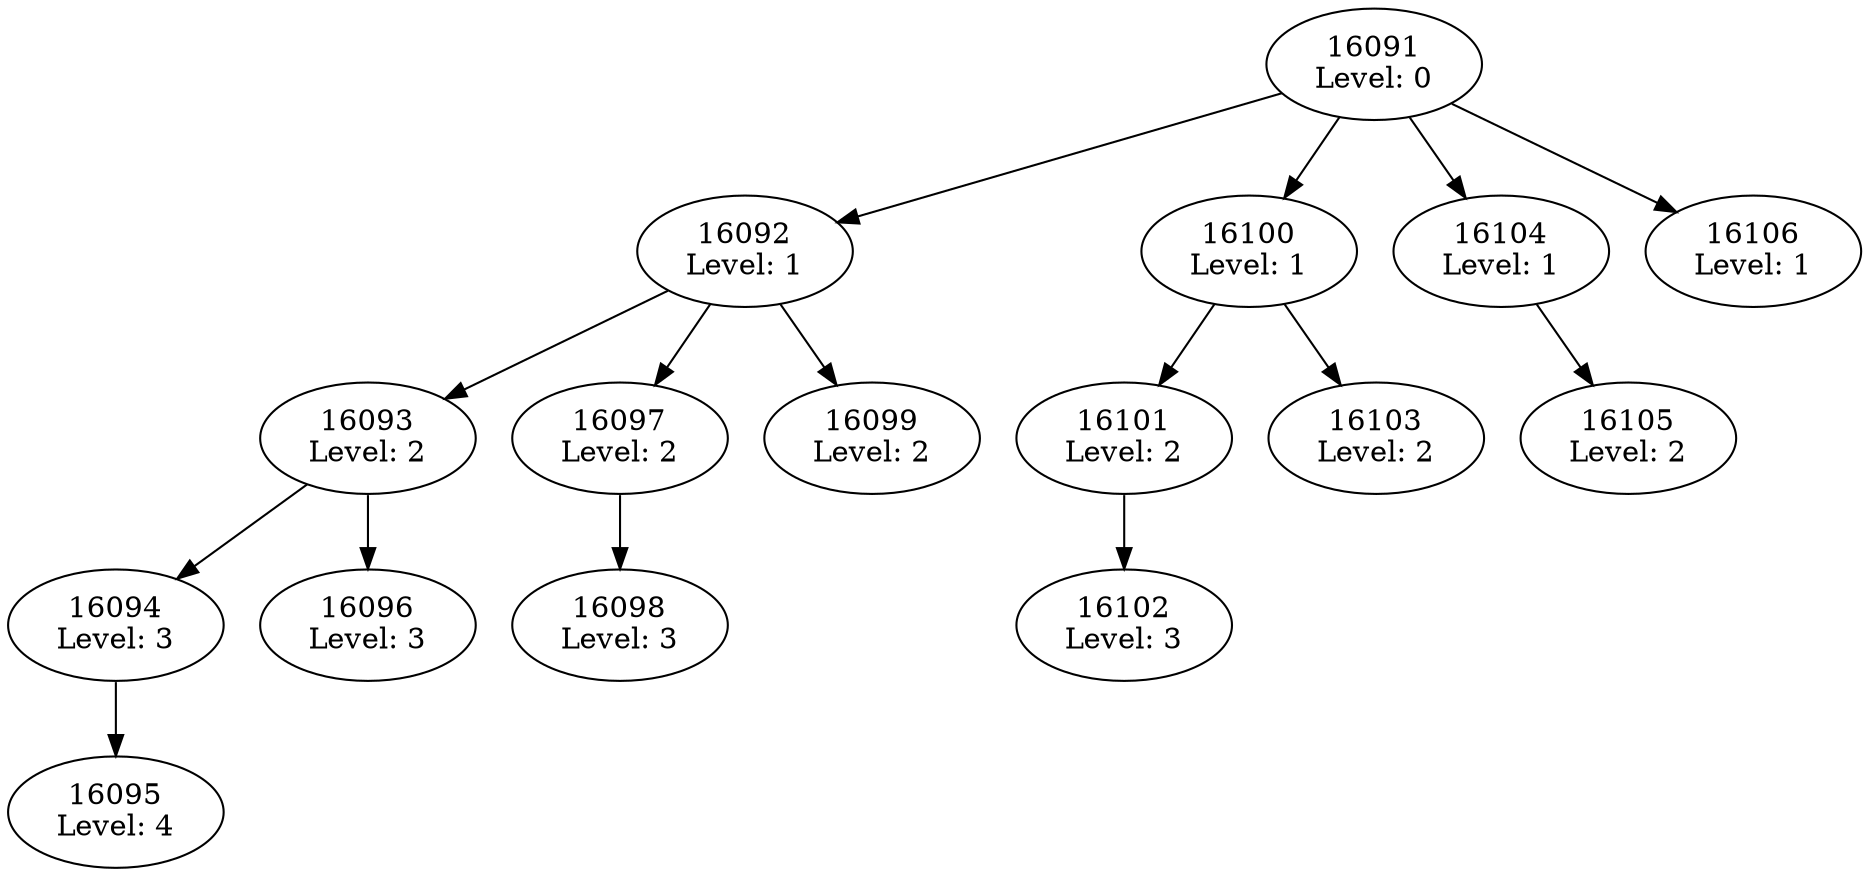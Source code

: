 digraph {
	16091 [label="16091
Level: 0"]
	16092 [label="16092
Level: 1"]
	16091 -> 16092
	{
		16092 [label="16092
Level: 1"]
		16093 [label="16093
Level: 2"]
		16092 -> 16093
		{
			16093 [label="16093
Level: 2"]
			16094 [label="16094
Level: 3"]
			16093 -> 16094
			{
				16094 [label="16094
Level: 3"]
				16095 [label="16095
Level: 4"]
				16094 -> 16095
			}
			16096 [label="16096
Level: 3"]
			16093 -> 16096
		}
		16097 [label="16097
Level: 2"]
		16092 -> 16097
		{
			16097 [label="16097
Level: 2"]
			16098 [label="16098
Level: 3"]
			16097 -> 16098
		}
		16099 [label="16099
Level: 2"]
		16092 -> 16099
	}
	16100 [label="16100
Level: 1"]
	16091 -> 16100
	{
		16100 [label="16100
Level: 1"]
		16101 [label="16101
Level: 2"]
		16100 -> 16101
		{
			16101 [label="16101
Level: 2"]
			16102 [label="16102
Level: 3"]
			16101 -> 16102
		}
		16103 [label="16103
Level: 2"]
		16100 -> 16103
	}
	16104 [label="16104
Level: 1"]
	16091 -> 16104
	{
		16104 [label="16104
Level: 1"]
		16105 [label="16105
Level: 2"]
		16104 -> 16105
	}
	16106 [label="16106
Level: 1"]
	16091 -> 16106
}
